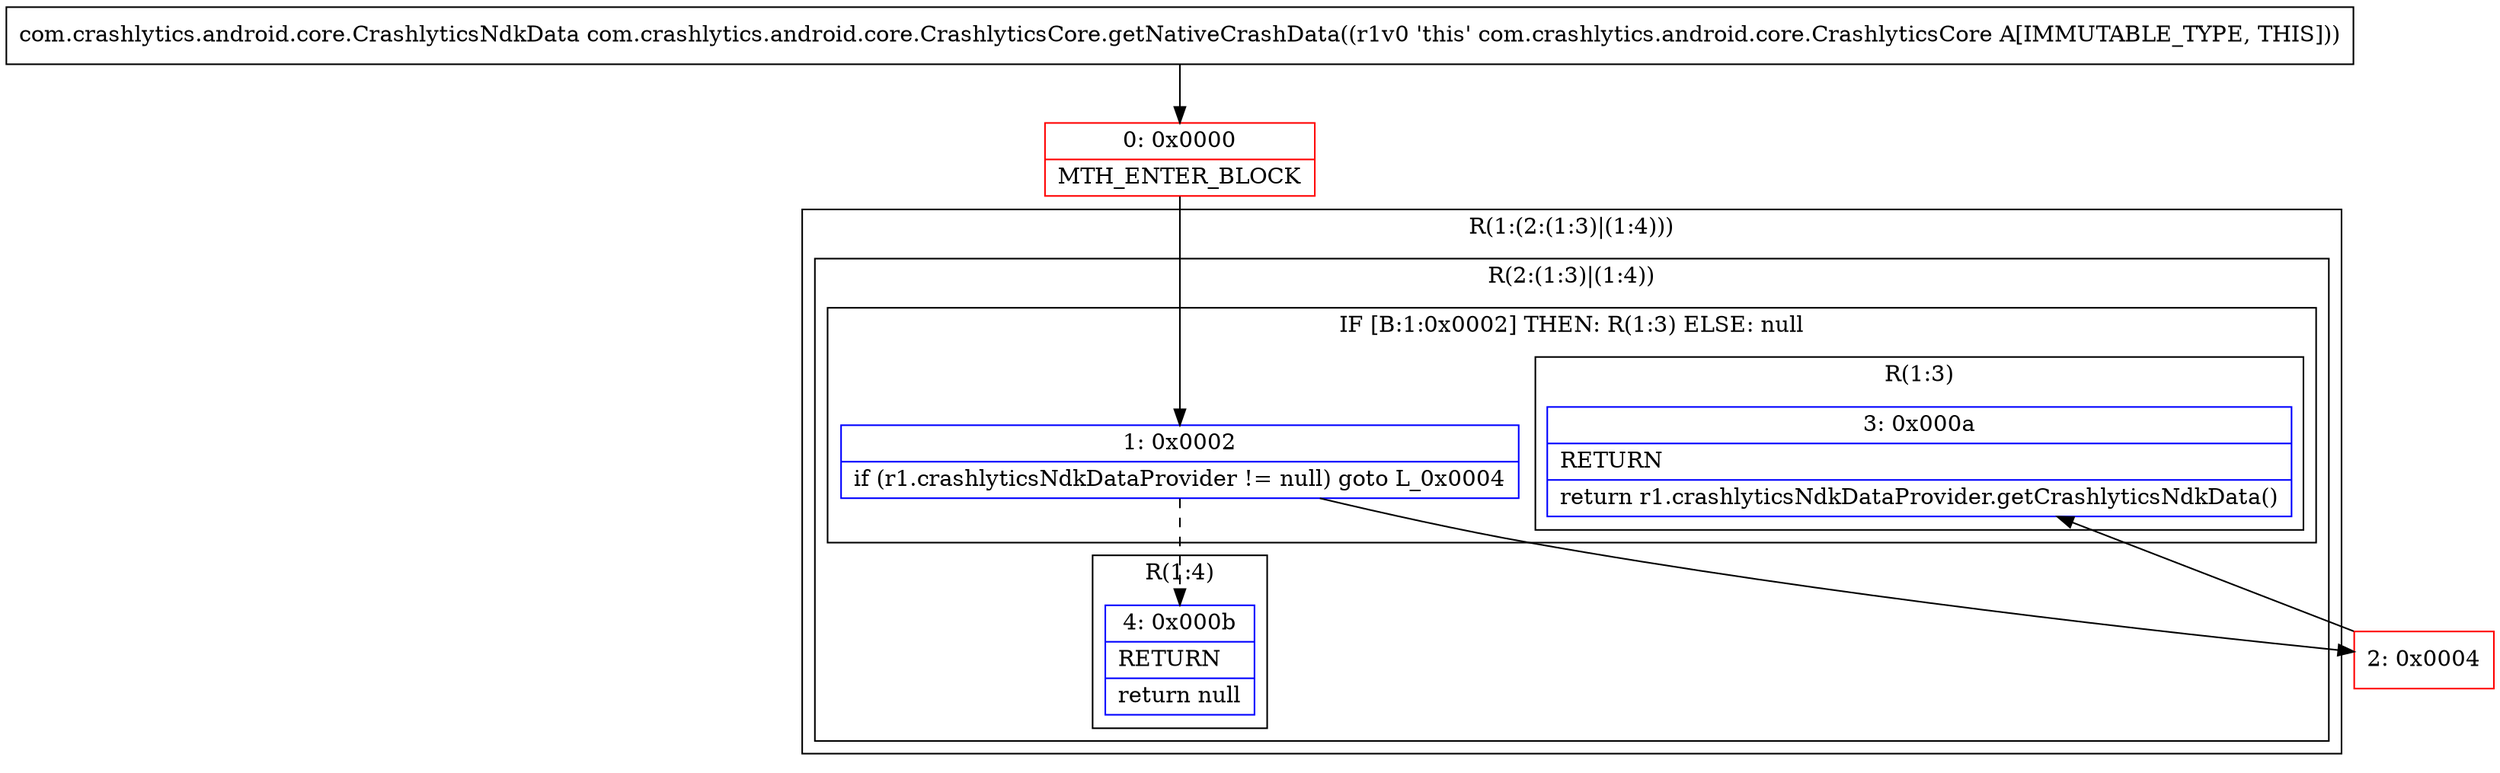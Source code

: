 digraph "CFG forcom.crashlytics.android.core.CrashlyticsCore.getNativeCrashData()Lcom\/crashlytics\/android\/core\/CrashlyticsNdkData;" {
subgraph cluster_Region_2090890722 {
label = "R(1:(2:(1:3)|(1:4)))";
node [shape=record,color=blue];
subgraph cluster_Region_267908251 {
label = "R(2:(1:3)|(1:4))";
node [shape=record,color=blue];
subgraph cluster_IfRegion_668405369 {
label = "IF [B:1:0x0002] THEN: R(1:3) ELSE: null";
node [shape=record,color=blue];
Node_1 [shape=record,label="{1\:\ 0x0002|if (r1.crashlyticsNdkDataProvider != null) goto L_0x0004\l}"];
subgraph cluster_Region_523184560 {
label = "R(1:3)";
node [shape=record,color=blue];
Node_3 [shape=record,label="{3\:\ 0x000a|RETURN\l|return r1.crashlyticsNdkDataProvider.getCrashlyticsNdkData()\l}"];
}
}
subgraph cluster_Region_1625243858 {
label = "R(1:4)";
node [shape=record,color=blue];
Node_4 [shape=record,label="{4\:\ 0x000b|RETURN\l|return null\l}"];
}
}
}
Node_0 [shape=record,color=red,label="{0\:\ 0x0000|MTH_ENTER_BLOCK\l}"];
Node_2 [shape=record,color=red,label="{2\:\ 0x0004}"];
MethodNode[shape=record,label="{com.crashlytics.android.core.CrashlyticsNdkData com.crashlytics.android.core.CrashlyticsCore.getNativeCrashData((r1v0 'this' com.crashlytics.android.core.CrashlyticsCore A[IMMUTABLE_TYPE, THIS])) }"];
MethodNode -> Node_0;
Node_1 -> Node_2;
Node_1 -> Node_4[style=dashed];
Node_0 -> Node_1;
Node_2 -> Node_3;
}

